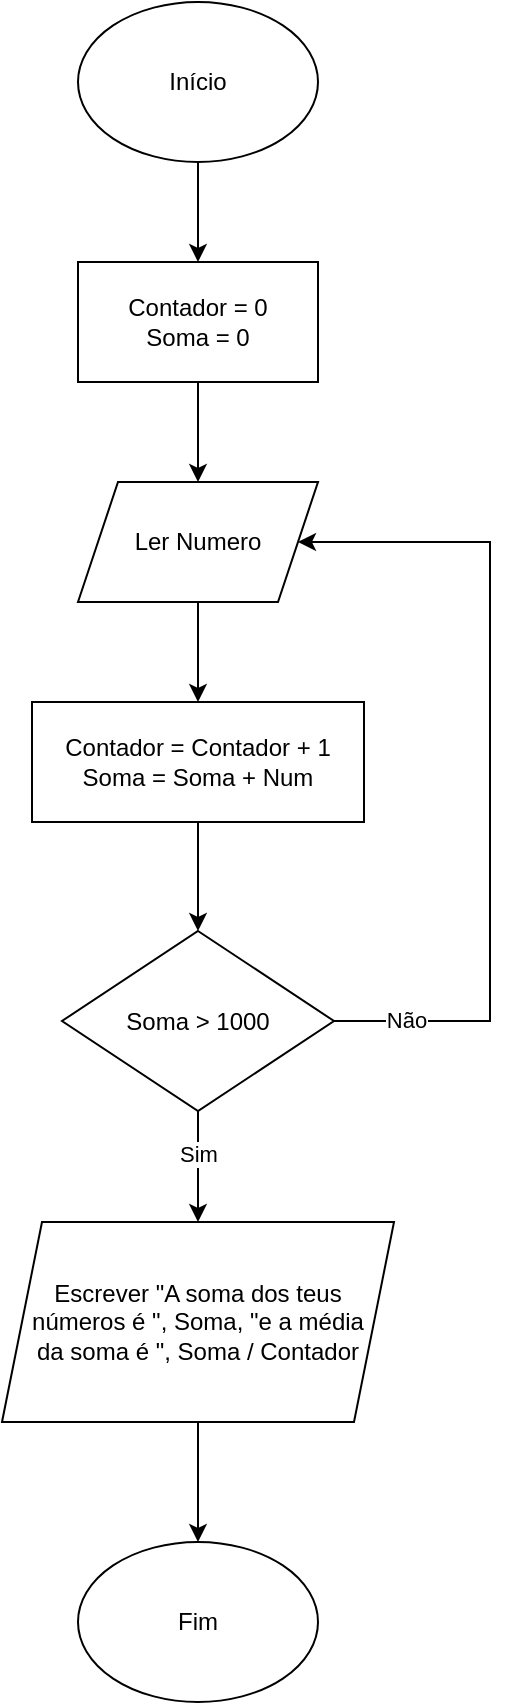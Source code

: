 <mxfile version="28.2.4">
  <diagram name="Página-1" id="NsvOcMbgNCAqdCPnq3sT">
    <mxGraphModel dx="872" dy="473" grid="1" gridSize="10" guides="1" tooltips="1" connect="1" arrows="1" fold="1" page="1" pageScale="1" pageWidth="827" pageHeight="1169" math="0" shadow="0">
      <root>
        <mxCell id="0" />
        <mxCell id="1" parent="0" />
        <mxCell id="8Gm1ZcirGFJTw-mWqJaS-11" value="" style="edgeStyle=orthogonalEdgeStyle;rounded=0;orthogonalLoop=1;jettySize=auto;html=1;" edge="1" parent="1" source="8Gm1ZcirGFJTw-mWqJaS-1" target="8Gm1ZcirGFJTw-mWqJaS-2">
          <mxGeometry relative="1" as="geometry" />
        </mxCell>
        <mxCell id="8Gm1ZcirGFJTw-mWqJaS-1" value="Início" style="ellipse;whiteSpace=wrap;html=1;fillColor=light-dark(#FFFFFF,#AA4646);" vertex="1" parent="1">
          <mxGeometry x="354" y="30" width="120" height="80" as="geometry" />
        </mxCell>
        <mxCell id="8Gm1ZcirGFJTw-mWqJaS-12" value="" style="edgeStyle=orthogonalEdgeStyle;rounded=0;orthogonalLoop=1;jettySize=auto;html=1;" edge="1" parent="1" source="8Gm1ZcirGFJTw-mWqJaS-2" target="8Gm1ZcirGFJTw-mWqJaS-3">
          <mxGeometry relative="1" as="geometry" />
        </mxCell>
        <mxCell id="8Gm1ZcirGFJTw-mWqJaS-2" value="Contador = 0&lt;div&gt;Soma = 0&lt;/div&gt;" style="rounded=0;whiteSpace=wrap;html=1;" vertex="1" parent="1">
          <mxGeometry x="354" y="160" width="120" height="60" as="geometry" />
        </mxCell>
        <mxCell id="8Gm1ZcirGFJTw-mWqJaS-13" value="" style="edgeStyle=orthogonalEdgeStyle;rounded=0;orthogonalLoop=1;jettySize=auto;html=1;" edge="1" parent="1" source="8Gm1ZcirGFJTw-mWqJaS-3" target="8Gm1ZcirGFJTw-mWqJaS-4">
          <mxGeometry relative="1" as="geometry" />
        </mxCell>
        <mxCell id="8Gm1ZcirGFJTw-mWqJaS-3" value="Ler Numero" style="shape=parallelogram;perimeter=parallelogramPerimeter;whiteSpace=wrap;html=1;fixedSize=1;" vertex="1" parent="1">
          <mxGeometry x="354" y="270" width="120" height="60" as="geometry" />
        </mxCell>
        <mxCell id="8Gm1ZcirGFJTw-mWqJaS-14" value="" style="edgeStyle=orthogonalEdgeStyle;rounded=0;orthogonalLoop=1;jettySize=auto;html=1;" edge="1" parent="1" source="8Gm1ZcirGFJTw-mWqJaS-4" target="8Gm1ZcirGFJTw-mWqJaS-5">
          <mxGeometry relative="1" as="geometry" />
        </mxCell>
        <mxCell id="8Gm1ZcirGFJTw-mWqJaS-4" value="Contador = Contador + 1&lt;div&gt;Soma = Soma + Num&lt;/div&gt;" style="rounded=0;whiteSpace=wrap;html=1;" vertex="1" parent="1">
          <mxGeometry x="331" y="380" width="166" height="60" as="geometry" />
        </mxCell>
        <mxCell id="8Gm1ZcirGFJTw-mWqJaS-7" style="edgeStyle=orthogonalEdgeStyle;rounded=0;orthogonalLoop=1;jettySize=auto;html=1;entryX=1;entryY=0.5;entryDx=0;entryDy=0;" edge="1" parent="1" source="8Gm1ZcirGFJTw-mWqJaS-5" target="8Gm1ZcirGFJTw-mWqJaS-3">
          <mxGeometry relative="1" as="geometry">
            <Array as="points">
              <mxPoint x="560" y="540" />
              <mxPoint x="560" y="300" />
            </Array>
          </mxGeometry>
        </mxCell>
        <mxCell id="8Gm1ZcirGFJTw-mWqJaS-8" value="Não" style="edgeLabel;html=1;align=center;verticalAlign=middle;resizable=0;points=[];" vertex="1" connectable="0" parent="8Gm1ZcirGFJTw-mWqJaS-7">
          <mxGeometry x="-0.826" y="2" relative="1" as="geometry">
            <mxPoint y="1" as="offset" />
          </mxGeometry>
        </mxCell>
        <mxCell id="8Gm1ZcirGFJTw-mWqJaS-15" value="" style="edgeStyle=orthogonalEdgeStyle;rounded=0;orthogonalLoop=1;jettySize=auto;html=1;" edge="1" parent="1" source="8Gm1ZcirGFJTw-mWqJaS-5" target="8Gm1ZcirGFJTw-mWqJaS-9">
          <mxGeometry relative="1" as="geometry" />
        </mxCell>
        <mxCell id="8Gm1ZcirGFJTw-mWqJaS-17" value="Sim" style="edgeLabel;html=1;align=center;verticalAlign=middle;resizable=0;points=[];" vertex="1" connectable="0" parent="8Gm1ZcirGFJTw-mWqJaS-15">
          <mxGeometry x="-0.225" y="2" relative="1" as="geometry">
            <mxPoint x="-2" as="offset" />
          </mxGeometry>
        </mxCell>
        <mxCell id="8Gm1ZcirGFJTw-mWqJaS-5" value="Soma &amp;gt; 1000" style="rhombus;whiteSpace=wrap;html=1;" vertex="1" parent="1">
          <mxGeometry x="346" y="494.5" width="136" height="90" as="geometry" />
        </mxCell>
        <mxCell id="8Gm1ZcirGFJTw-mWqJaS-16" value="" style="edgeStyle=orthogonalEdgeStyle;rounded=0;orthogonalLoop=1;jettySize=auto;html=1;" edge="1" parent="1" source="8Gm1ZcirGFJTw-mWqJaS-9" target="8Gm1ZcirGFJTw-mWqJaS-10">
          <mxGeometry relative="1" as="geometry" />
        </mxCell>
        <mxCell id="8Gm1ZcirGFJTw-mWqJaS-9" value="Escrever &quot;A soma dos teus&lt;div&gt;números é &quot;, Soma, &quot;e a média&lt;/div&gt;&lt;div&gt;da soma é &quot;, Soma / Contador&lt;/div&gt;" style="shape=parallelogram;perimeter=parallelogramPerimeter;whiteSpace=wrap;html=1;fixedSize=1;" vertex="1" parent="1">
          <mxGeometry x="316" y="640" width="196" height="100" as="geometry" />
        </mxCell>
        <mxCell id="8Gm1ZcirGFJTw-mWqJaS-10" value="Fim" style="ellipse;whiteSpace=wrap;html=1;fillColor=light-dark(#FFFFFF,#265028);gradientColor=none;" vertex="1" parent="1">
          <mxGeometry x="354" y="800" width="120" height="80" as="geometry" />
        </mxCell>
      </root>
    </mxGraphModel>
  </diagram>
</mxfile>
